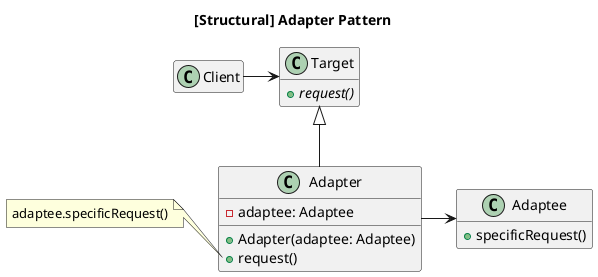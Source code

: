 @startuml

title [Structural] Adapter Pattern

class Client

class Target {
    + {abstract} request()
}

class Adapter {
    - adaptee: Adaptee
    + Adapter(adaptee: Adaptee)
    + request()
}

class Adaptee {
    + specificRequest()
}

Client -r-> Target
Adapter -u-|> Target
Adapter -r-> Adaptee

hide empty members

note left of Adapter::request
    adaptee.specificRequest()
end note

@enduml
